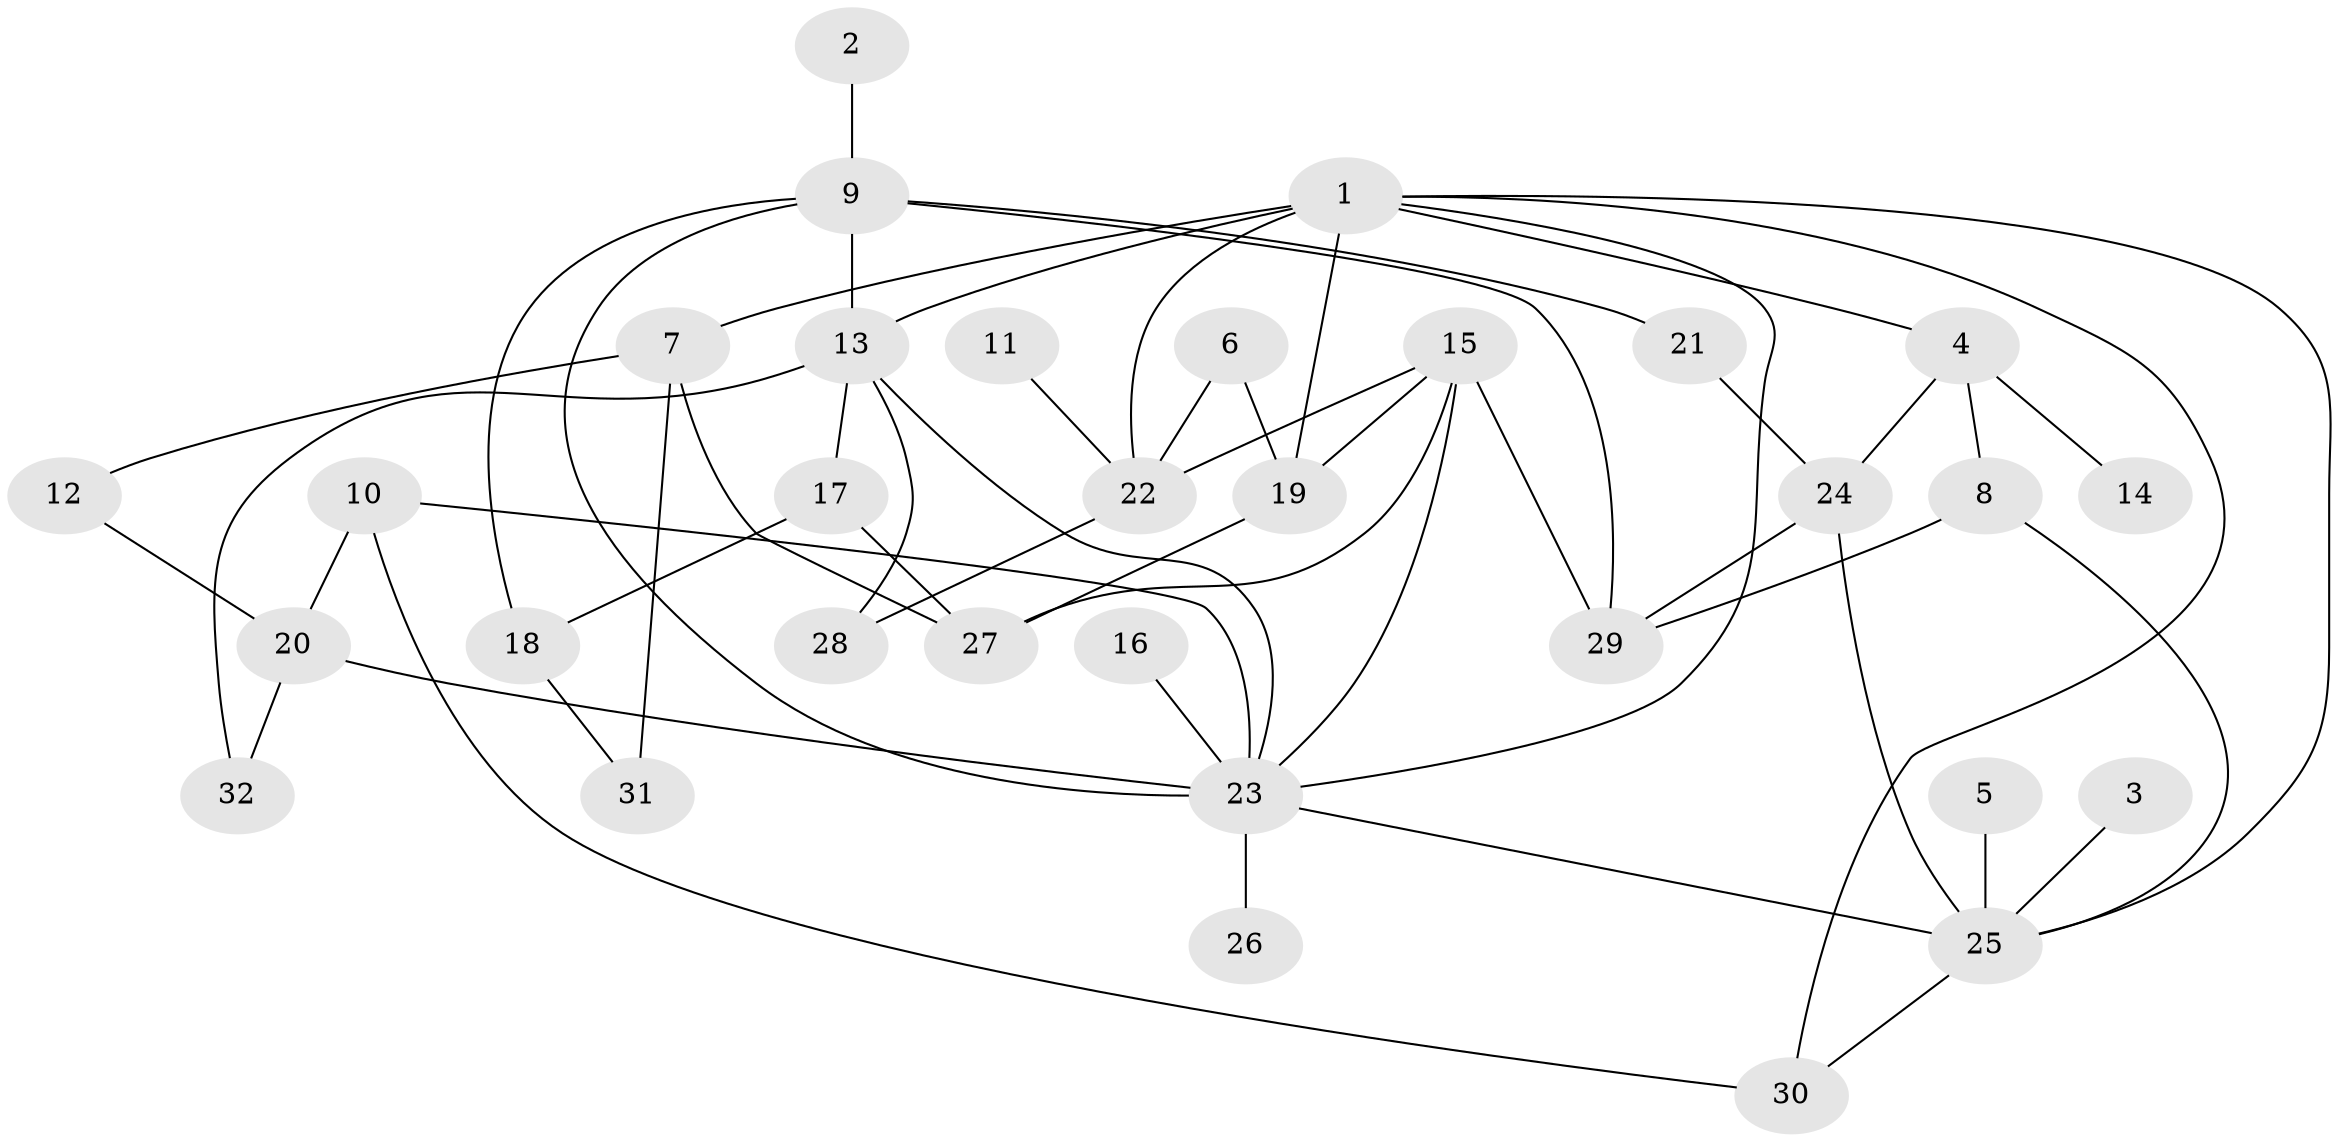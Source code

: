 // original degree distribution, {7: 0.046875, 9: 0.015625, 4: 0.109375, 3: 0.21875, 6: 0.03125, 1: 0.1875, 2: 0.359375, 5: 0.03125}
// Generated by graph-tools (version 1.1) at 2025/36/03/04/25 23:36:07]
// undirected, 32 vertices, 54 edges
graph export_dot {
  node [color=gray90,style=filled];
  1;
  2;
  3;
  4;
  5;
  6;
  7;
  8;
  9;
  10;
  11;
  12;
  13;
  14;
  15;
  16;
  17;
  18;
  19;
  20;
  21;
  22;
  23;
  24;
  25;
  26;
  27;
  28;
  29;
  30;
  31;
  32;
  1 -- 4 [weight=1.0];
  1 -- 7 [weight=1.0];
  1 -- 13 [weight=2.0];
  1 -- 19 [weight=1.0];
  1 -- 22 [weight=1.0];
  1 -- 23 [weight=1.0];
  1 -- 25 [weight=1.0];
  1 -- 30 [weight=1.0];
  2 -- 9 [weight=1.0];
  3 -- 25 [weight=1.0];
  4 -- 8 [weight=1.0];
  4 -- 14 [weight=1.0];
  4 -- 24 [weight=1.0];
  5 -- 25 [weight=1.0];
  6 -- 19 [weight=1.0];
  6 -- 22 [weight=1.0];
  7 -- 12 [weight=1.0];
  7 -- 27 [weight=1.0];
  7 -- 31 [weight=2.0];
  8 -- 25 [weight=1.0];
  8 -- 29 [weight=1.0];
  9 -- 13 [weight=1.0];
  9 -- 18 [weight=1.0];
  9 -- 21 [weight=1.0];
  9 -- 23 [weight=1.0];
  9 -- 29 [weight=1.0];
  10 -- 20 [weight=1.0];
  10 -- 23 [weight=1.0];
  10 -- 30 [weight=1.0];
  11 -- 22 [weight=1.0];
  12 -- 20 [weight=1.0];
  13 -- 17 [weight=1.0];
  13 -- 23 [weight=1.0];
  13 -- 28 [weight=1.0];
  13 -- 32 [weight=1.0];
  15 -- 19 [weight=2.0];
  15 -- 22 [weight=1.0];
  15 -- 23 [weight=1.0];
  15 -- 27 [weight=1.0];
  15 -- 29 [weight=1.0];
  16 -- 23 [weight=2.0];
  17 -- 18 [weight=1.0];
  17 -- 27 [weight=1.0];
  18 -- 31 [weight=1.0];
  19 -- 27 [weight=1.0];
  20 -- 23 [weight=1.0];
  20 -- 32 [weight=1.0];
  21 -- 24 [weight=1.0];
  22 -- 28 [weight=1.0];
  23 -- 25 [weight=1.0];
  23 -- 26 [weight=1.0];
  24 -- 25 [weight=1.0];
  24 -- 29 [weight=1.0];
  25 -- 30 [weight=1.0];
}
